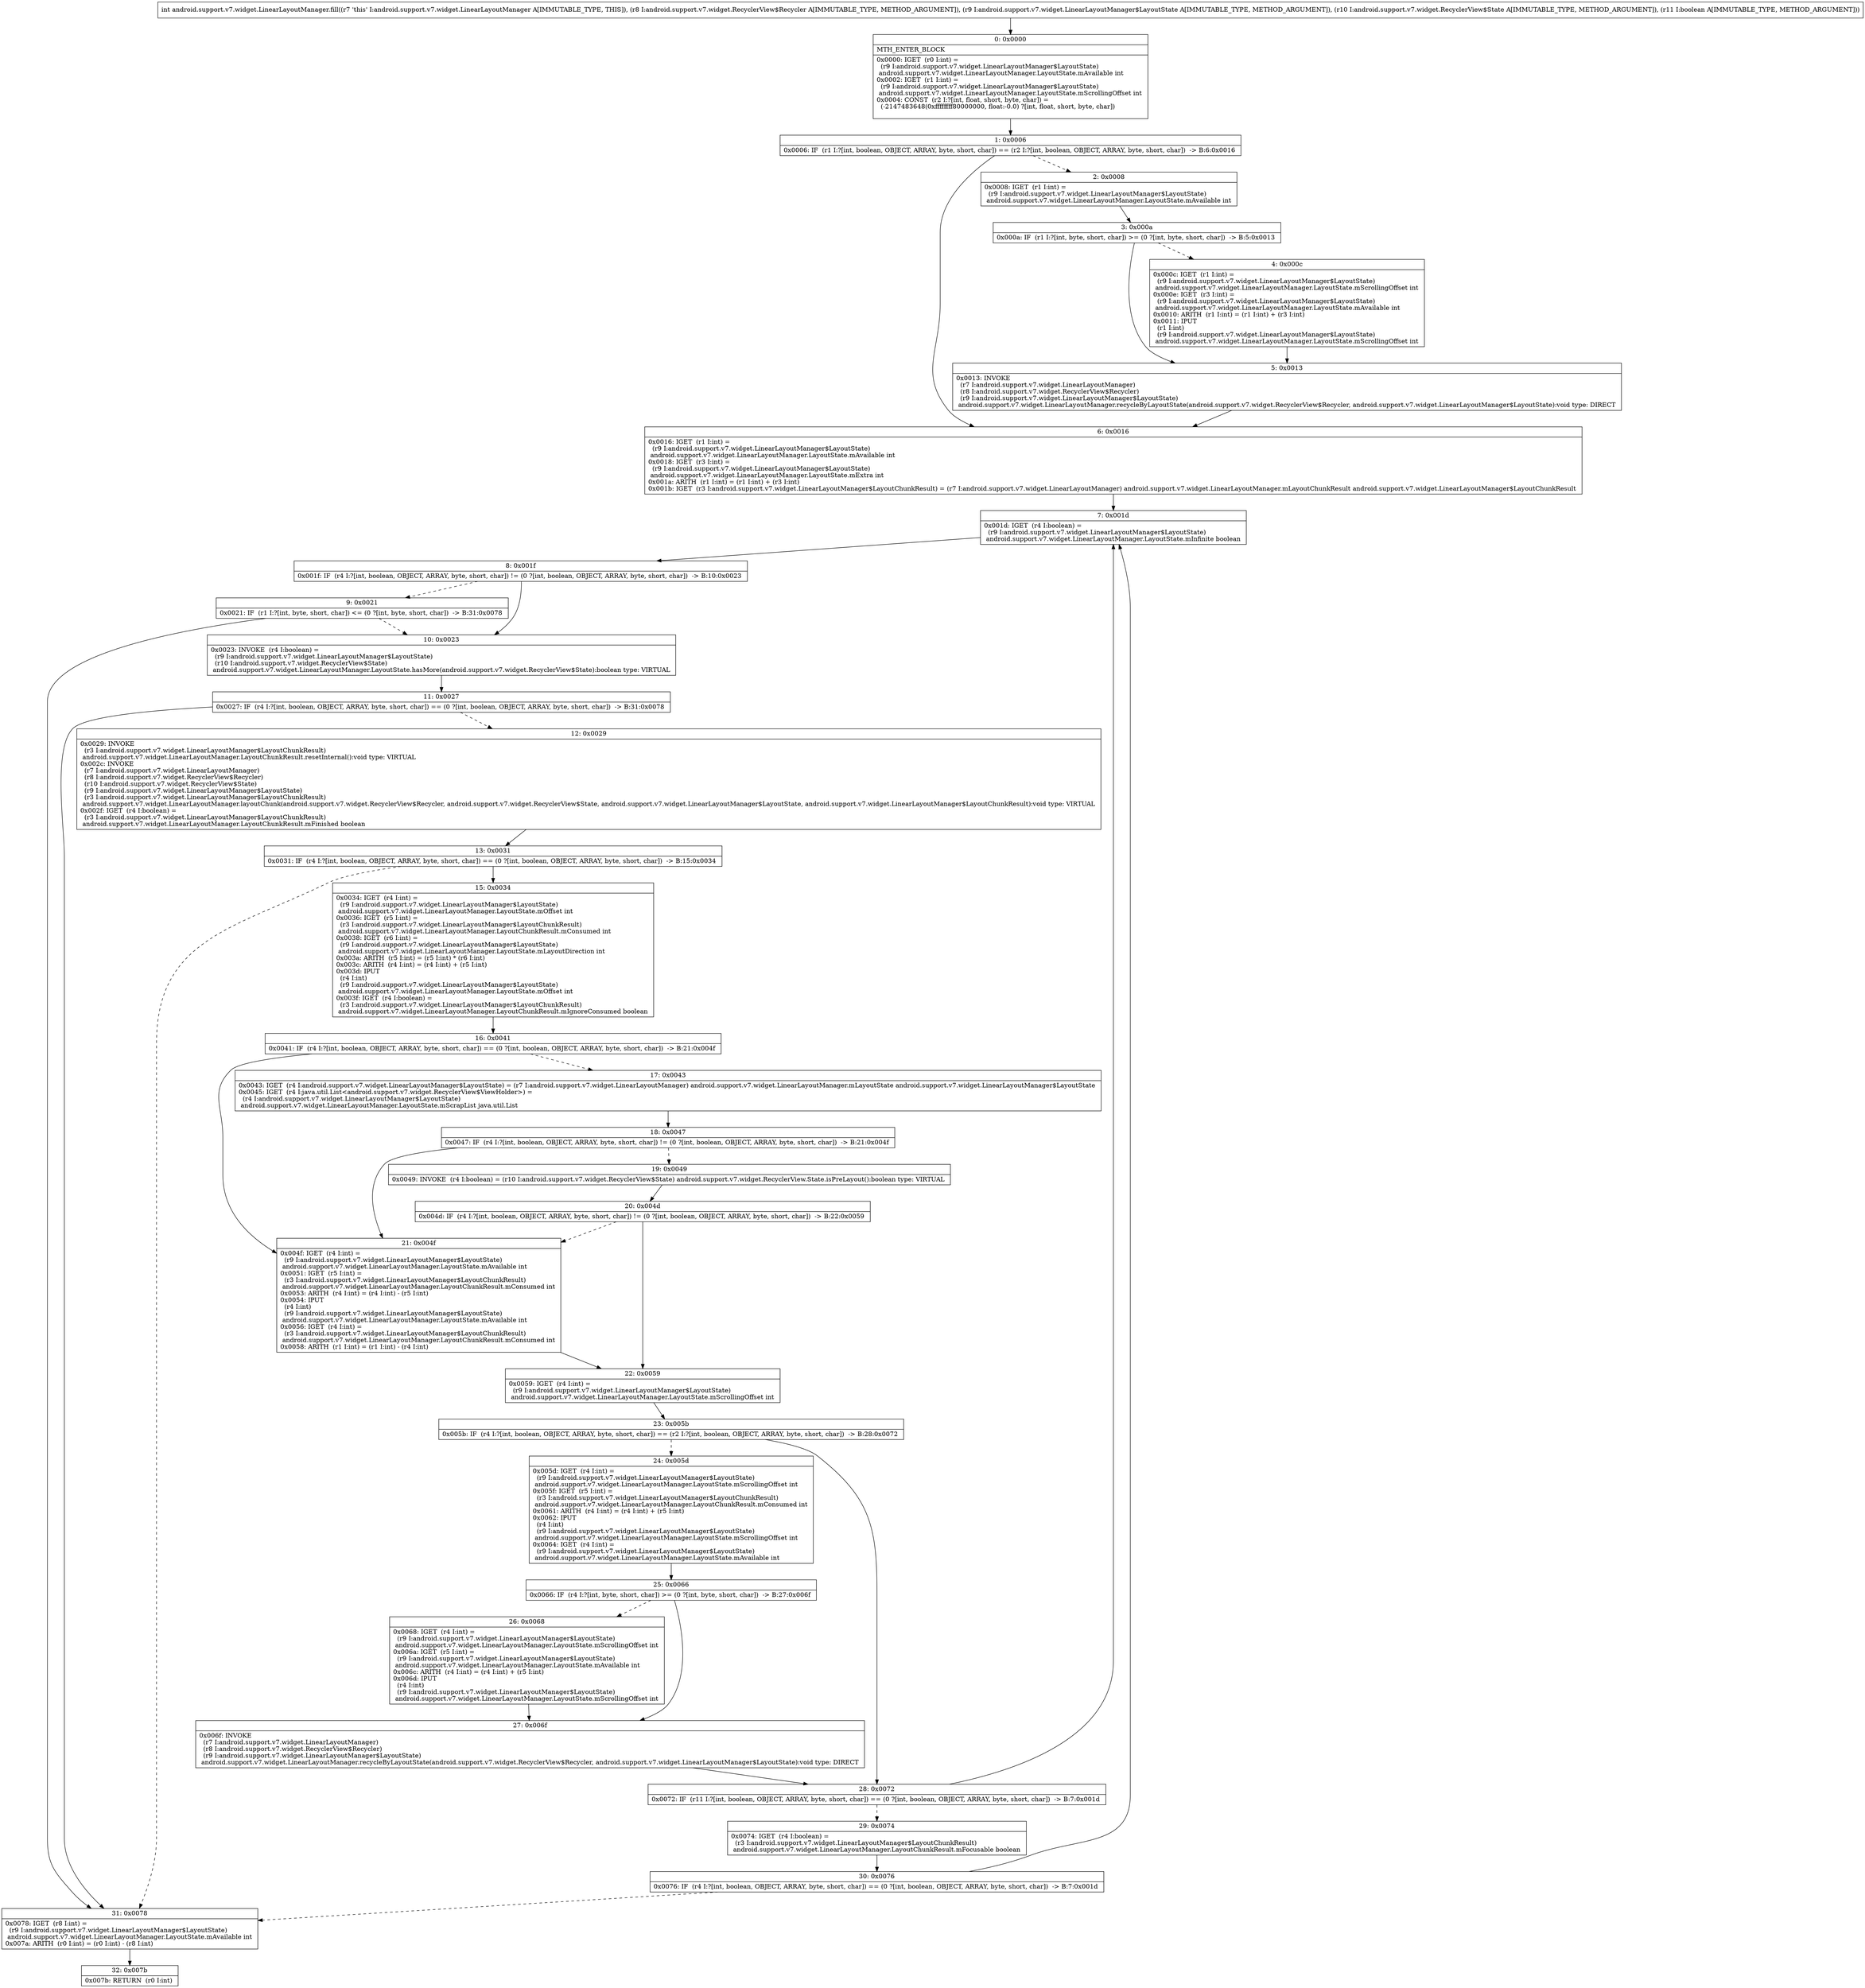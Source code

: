 digraph "CFG forandroid.support.v7.widget.LinearLayoutManager.fill(Landroid\/support\/v7\/widget\/RecyclerView$Recycler;Landroid\/support\/v7\/widget\/LinearLayoutManager$LayoutState;Landroid\/support\/v7\/widget\/RecyclerView$State;Z)I" {
Node_0 [shape=record,label="{0\:\ 0x0000|MTH_ENTER_BLOCK\l|0x0000: IGET  (r0 I:int) = \l  (r9 I:android.support.v7.widget.LinearLayoutManager$LayoutState)\l android.support.v7.widget.LinearLayoutManager.LayoutState.mAvailable int \l0x0002: IGET  (r1 I:int) = \l  (r9 I:android.support.v7.widget.LinearLayoutManager$LayoutState)\l android.support.v7.widget.LinearLayoutManager.LayoutState.mScrollingOffset int \l0x0004: CONST  (r2 I:?[int, float, short, byte, char]) = \l  (\-2147483648(0xffffffff80000000, float:\-0.0) ?[int, float, short, byte, char])\l \l}"];
Node_1 [shape=record,label="{1\:\ 0x0006|0x0006: IF  (r1 I:?[int, boolean, OBJECT, ARRAY, byte, short, char]) == (r2 I:?[int, boolean, OBJECT, ARRAY, byte, short, char])  \-\> B:6:0x0016 \l}"];
Node_2 [shape=record,label="{2\:\ 0x0008|0x0008: IGET  (r1 I:int) = \l  (r9 I:android.support.v7.widget.LinearLayoutManager$LayoutState)\l android.support.v7.widget.LinearLayoutManager.LayoutState.mAvailable int \l}"];
Node_3 [shape=record,label="{3\:\ 0x000a|0x000a: IF  (r1 I:?[int, byte, short, char]) \>= (0 ?[int, byte, short, char])  \-\> B:5:0x0013 \l}"];
Node_4 [shape=record,label="{4\:\ 0x000c|0x000c: IGET  (r1 I:int) = \l  (r9 I:android.support.v7.widget.LinearLayoutManager$LayoutState)\l android.support.v7.widget.LinearLayoutManager.LayoutState.mScrollingOffset int \l0x000e: IGET  (r3 I:int) = \l  (r9 I:android.support.v7.widget.LinearLayoutManager$LayoutState)\l android.support.v7.widget.LinearLayoutManager.LayoutState.mAvailable int \l0x0010: ARITH  (r1 I:int) = (r1 I:int) + (r3 I:int) \l0x0011: IPUT  \l  (r1 I:int)\l  (r9 I:android.support.v7.widget.LinearLayoutManager$LayoutState)\l android.support.v7.widget.LinearLayoutManager.LayoutState.mScrollingOffset int \l}"];
Node_5 [shape=record,label="{5\:\ 0x0013|0x0013: INVOKE  \l  (r7 I:android.support.v7.widget.LinearLayoutManager)\l  (r8 I:android.support.v7.widget.RecyclerView$Recycler)\l  (r9 I:android.support.v7.widget.LinearLayoutManager$LayoutState)\l android.support.v7.widget.LinearLayoutManager.recycleByLayoutState(android.support.v7.widget.RecyclerView$Recycler, android.support.v7.widget.LinearLayoutManager$LayoutState):void type: DIRECT \l}"];
Node_6 [shape=record,label="{6\:\ 0x0016|0x0016: IGET  (r1 I:int) = \l  (r9 I:android.support.v7.widget.LinearLayoutManager$LayoutState)\l android.support.v7.widget.LinearLayoutManager.LayoutState.mAvailable int \l0x0018: IGET  (r3 I:int) = \l  (r9 I:android.support.v7.widget.LinearLayoutManager$LayoutState)\l android.support.v7.widget.LinearLayoutManager.LayoutState.mExtra int \l0x001a: ARITH  (r1 I:int) = (r1 I:int) + (r3 I:int) \l0x001b: IGET  (r3 I:android.support.v7.widget.LinearLayoutManager$LayoutChunkResult) = (r7 I:android.support.v7.widget.LinearLayoutManager) android.support.v7.widget.LinearLayoutManager.mLayoutChunkResult android.support.v7.widget.LinearLayoutManager$LayoutChunkResult \l}"];
Node_7 [shape=record,label="{7\:\ 0x001d|0x001d: IGET  (r4 I:boolean) = \l  (r9 I:android.support.v7.widget.LinearLayoutManager$LayoutState)\l android.support.v7.widget.LinearLayoutManager.LayoutState.mInfinite boolean \l}"];
Node_8 [shape=record,label="{8\:\ 0x001f|0x001f: IF  (r4 I:?[int, boolean, OBJECT, ARRAY, byte, short, char]) != (0 ?[int, boolean, OBJECT, ARRAY, byte, short, char])  \-\> B:10:0x0023 \l}"];
Node_9 [shape=record,label="{9\:\ 0x0021|0x0021: IF  (r1 I:?[int, byte, short, char]) \<= (0 ?[int, byte, short, char])  \-\> B:31:0x0078 \l}"];
Node_10 [shape=record,label="{10\:\ 0x0023|0x0023: INVOKE  (r4 I:boolean) = \l  (r9 I:android.support.v7.widget.LinearLayoutManager$LayoutState)\l  (r10 I:android.support.v7.widget.RecyclerView$State)\l android.support.v7.widget.LinearLayoutManager.LayoutState.hasMore(android.support.v7.widget.RecyclerView$State):boolean type: VIRTUAL \l}"];
Node_11 [shape=record,label="{11\:\ 0x0027|0x0027: IF  (r4 I:?[int, boolean, OBJECT, ARRAY, byte, short, char]) == (0 ?[int, boolean, OBJECT, ARRAY, byte, short, char])  \-\> B:31:0x0078 \l}"];
Node_12 [shape=record,label="{12\:\ 0x0029|0x0029: INVOKE  \l  (r3 I:android.support.v7.widget.LinearLayoutManager$LayoutChunkResult)\l android.support.v7.widget.LinearLayoutManager.LayoutChunkResult.resetInternal():void type: VIRTUAL \l0x002c: INVOKE  \l  (r7 I:android.support.v7.widget.LinearLayoutManager)\l  (r8 I:android.support.v7.widget.RecyclerView$Recycler)\l  (r10 I:android.support.v7.widget.RecyclerView$State)\l  (r9 I:android.support.v7.widget.LinearLayoutManager$LayoutState)\l  (r3 I:android.support.v7.widget.LinearLayoutManager$LayoutChunkResult)\l android.support.v7.widget.LinearLayoutManager.layoutChunk(android.support.v7.widget.RecyclerView$Recycler, android.support.v7.widget.RecyclerView$State, android.support.v7.widget.LinearLayoutManager$LayoutState, android.support.v7.widget.LinearLayoutManager$LayoutChunkResult):void type: VIRTUAL \l0x002f: IGET  (r4 I:boolean) = \l  (r3 I:android.support.v7.widget.LinearLayoutManager$LayoutChunkResult)\l android.support.v7.widget.LinearLayoutManager.LayoutChunkResult.mFinished boolean \l}"];
Node_13 [shape=record,label="{13\:\ 0x0031|0x0031: IF  (r4 I:?[int, boolean, OBJECT, ARRAY, byte, short, char]) == (0 ?[int, boolean, OBJECT, ARRAY, byte, short, char])  \-\> B:15:0x0034 \l}"];
Node_15 [shape=record,label="{15\:\ 0x0034|0x0034: IGET  (r4 I:int) = \l  (r9 I:android.support.v7.widget.LinearLayoutManager$LayoutState)\l android.support.v7.widget.LinearLayoutManager.LayoutState.mOffset int \l0x0036: IGET  (r5 I:int) = \l  (r3 I:android.support.v7.widget.LinearLayoutManager$LayoutChunkResult)\l android.support.v7.widget.LinearLayoutManager.LayoutChunkResult.mConsumed int \l0x0038: IGET  (r6 I:int) = \l  (r9 I:android.support.v7.widget.LinearLayoutManager$LayoutState)\l android.support.v7.widget.LinearLayoutManager.LayoutState.mLayoutDirection int \l0x003a: ARITH  (r5 I:int) = (r5 I:int) * (r6 I:int) \l0x003c: ARITH  (r4 I:int) = (r4 I:int) + (r5 I:int) \l0x003d: IPUT  \l  (r4 I:int)\l  (r9 I:android.support.v7.widget.LinearLayoutManager$LayoutState)\l android.support.v7.widget.LinearLayoutManager.LayoutState.mOffset int \l0x003f: IGET  (r4 I:boolean) = \l  (r3 I:android.support.v7.widget.LinearLayoutManager$LayoutChunkResult)\l android.support.v7.widget.LinearLayoutManager.LayoutChunkResult.mIgnoreConsumed boolean \l}"];
Node_16 [shape=record,label="{16\:\ 0x0041|0x0041: IF  (r4 I:?[int, boolean, OBJECT, ARRAY, byte, short, char]) == (0 ?[int, boolean, OBJECT, ARRAY, byte, short, char])  \-\> B:21:0x004f \l}"];
Node_17 [shape=record,label="{17\:\ 0x0043|0x0043: IGET  (r4 I:android.support.v7.widget.LinearLayoutManager$LayoutState) = (r7 I:android.support.v7.widget.LinearLayoutManager) android.support.v7.widget.LinearLayoutManager.mLayoutState android.support.v7.widget.LinearLayoutManager$LayoutState \l0x0045: IGET  (r4 I:java.util.List\<android.support.v7.widget.RecyclerView$ViewHolder\>) = \l  (r4 I:android.support.v7.widget.LinearLayoutManager$LayoutState)\l android.support.v7.widget.LinearLayoutManager.LayoutState.mScrapList java.util.List \l}"];
Node_18 [shape=record,label="{18\:\ 0x0047|0x0047: IF  (r4 I:?[int, boolean, OBJECT, ARRAY, byte, short, char]) != (0 ?[int, boolean, OBJECT, ARRAY, byte, short, char])  \-\> B:21:0x004f \l}"];
Node_19 [shape=record,label="{19\:\ 0x0049|0x0049: INVOKE  (r4 I:boolean) = (r10 I:android.support.v7.widget.RecyclerView$State) android.support.v7.widget.RecyclerView.State.isPreLayout():boolean type: VIRTUAL \l}"];
Node_20 [shape=record,label="{20\:\ 0x004d|0x004d: IF  (r4 I:?[int, boolean, OBJECT, ARRAY, byte, short, char]) != (0 ?[int, boolean, OBJECT, ARRAY, byte, short, char])  \-\> B:22:0x0059 \l}"];
Node_21 [shape=record,label="{21\:\ 0x004f|0x004f: IGET  (r4 I:int) = \l  (r9 I:android.support.v7.widget.LinearLayoutManager$LayoutState)\l android.support.v7.widget.LinearLayoutManager.LayoutState.mAvailable int \l0x0051: IGET  (r5 I:int) = \l  (r3 I:android.support.v7.widget.LinearLayoutManager$LayoutChunkResult)\l android.support.v7.widget.LinearLayoutManager.LayoutChunkResult.mConsumed int \l0x0053: ARITH  (r4 I:int) = (r4 I:int) \- (r5 I:int) \l0x0054: IPUT  \l  (r4 I:int)\l  (r9 I:android.support.v7.widget.LinearLayoutManager$LayoutState)\l android.support.v7.widget.LinearLayoutManager.LayoutState.mAvailable int \l0x0056: IGET  (r4 I:int) = \l  (r3 I:android.support.v7.widget.LinearLayoutManager$LayoutChunkResult)\l android.support.v7.widget.LinearLayoutManager.LayoutChunkResult.mConsumed int \l0x0058: ARITH  (r1 I:int) = (r1 I:int) \- (r4 I:int) \l}"];
Node_22 [shape=record,label="{22\:\ 0x0059|0x0059: IGET  (r4 I:int) = \l  (r9 I:android.support.v7.widget.LinearLayoutManager$LayoutState)\l android.support.v7.widget.LinearLayoutManager.LayoutState.mScrollingOffset int \l}"];
Node_23 [shape=record,label="{23\:\ 0x005b|0x005b: IF  (r4 I:?[int, boolean, OBJECT, ARRAY, byte, short, char]) == (r2 I:?[int, boolean, OBJECT, ARRAY, byte, short, char])  \-\> B:28:0x0072 \l}"];
Node_24 [shape=record,label="{24\:\ 0x005d|0x005d: IGET  (r4 I:int) = \l  (r9 I:android.support.v7.widget.LinearLayoutManager$LayoutState)\l android.support.v7.widget.LinearLayoutManager.LayoutState.mScrollingOffset int \l0x005f: IGET  (r5 I:int) = \l  (r3 I:android.support.v7.widget.LinearLayoutManager$LayoutChunkResult)\l android.support.v7.widget.LinearLayoutManager.LayoutChunkResult.mConsumed int \l0x0061: ARITH  (r4 I:int) = (r4 I:int) + (r5 I:int) \l0x0062: IPUT  \l  (r4 I:int)\l  (r9 I:android.support.v7.widget.LinearLayoutManager$LayoutState)\l android.support.v7.widget.LinearLayoutManager.LayoutState.mScrollingOffset int \l0x0064: IGET  (r4 I:int) = \l  (r9 I:android.support.v7.widget.LinearLayoutManager$LayoutState)\l android.support.v7.widget.LinearLayoutManager.LayoutState.mAvailable int \l}"];
Node_25 [shape=record,label="{25\:\ 0x0066|0x0066: IF  (r4 I:?[int, byte, short, char]) \>= (0 ?[int, byte, short, char])  \-\> B:27:0x006f \l}"];
Node_26 [shape=record,label="{26\:\ 0x0068|0x0068: IGET  (r4 I:int) = \l  (r9 I:android.support.v7.widget.LinearLayoutManager$LayoutState)\l android.support.v7.widget.LinearLayoutManager.LayoutState.mScrollingOffset int \l0x006a: IGET  (r5 I:int) = \l  (r9 I:android.support.v7.widget.LinearLayoutManager$LayoutState)\l android.support.v7.widget.LinearLayoutManager.LayoutState.mAvailable int \l0x006c: ARITH  (r4 I:int) = (r4 I:int) + (r5 I:int) \l0x006d: IPUT  \l  (r4 I:int)\l  (r9 I:android.support.v7.widget.LinearLayoutManager$LayoutState)\l android.support.v7.widget.LinearLayoutManager.LayoutState.mScrollingOffset int \l}"];
Node_27 [shape=record,label="{27\:\ 0x006f|0x006f: INVOKE  \l  (r7 I:android.support.v7.widget.LinearLayoutManager)\l  (r8 I:android.support.v7.widget.RecyclerView$Recycler)\l  (r9 I:android.support.v7.widget.LinearLayoutManager$LayoutState)\l android.support.v7.widget.LinearLayoutManager.recycleByLayoutState(android.support.v7.widget.RecyclerView$Recycler, android.support.v7.widget.LinearLayoutManager$LayoutState):void type: DIRECT \l}"];
Node_28 [shape=record,label="{28\:\ 0x0072|0x0072: IF  (r11 I:?[int, boolean, OBJECT, ARRAY, byte, short, char]) == (0 ?[int, boolean, OBJECT, ARRAY, byte, short, char])  \-\> B:7:0x001d \l}"];
Node_29 [shape=record,label="{29\:\ 0x0074|0x0074: IGET  (r4 I:boolean) = \l  (r3 I:android.support.v7.widget.LinearLayoutManager$LayoutChunkResult)\l android.support.v7.widget.LinearLayoutManager.LayoutChunkResult.mFocusable boolean \l}"];
Node_30 [shape=record,label="{30\:\ 0x0076|0x0076: IF  (r4 I:?[int, boolean, OBJECT, ARRAY, byte, short, char]) == (0 ?[int, boolean, OBJECT, ARRAY, byte, short, char])  \-\> B:7:0x001d \l}"];
Node_31 [shape=record,label="{31\:\ 0x0078|0x0078: IGET  (r8 I:int) = \l  (r9 I:android.support.v7.widget.LinearLayoutManager$LayoutState)\l android.support.v7.widget.LinearLayoutManager.LayoutState.mAvailable int \l0x007a: ARITH  (r0 I:int) = (r0 I:int) \- (r8 I:int) \l}"];
Node_32 [shape=record,label="{32\:\ 0x007b|0x007b: RETURN  (r0 I:int) \l}"];
MethodNode[shape=record,label="{int android.support.v7.widget.LinearLayoutManager.fill((r7 'this' I:android.support.v7.widget.LinearLayoutManager A[IMMUTABLE_TYPE, THIS]), (r8 I:android.support.v7.widget.RecyclerView$Recycler A[IMMUTABLE_TYPE, METHOD_ARGUMENT]), (r9 I:android.support.v7.widget.LinearLayoutManager$LayoutState A[IMMUTABLE_TYPE, METHOD_ARGUMENT]), (r10 I:android.support.v7.widget.RecyclerView$State A[IMMUTABLE_TYPE, METHOD_ARGUMENT]), (r11 I:boolean A[IMMUTABLE_TYPE, METHOD_ARGUMENT])) }"];
MethodNode -> Node_0;
Node_0 -> Node_1;
Node_1 -> Node_2[style=dashed];
Node_1 -> Node_6;
Node_2 -> Node_3;
Node_3 -> Node_4[style=dashed];
Node_3 -> Node_5;
Node_4 -> Node_5;
Node_5 -> Node_6;
Node_6 -> Node_7;
Node_7 -> Node_8;
Node_8 -> Node_9[style=dashed];
Node_8 -> Node_10;
Node_9 -> Node_10[style=dashed];
Node_9 -> Node_31;
Node_10 -> Node_11;
Node_11 -> Node_12[style=dashed];
Node_11 -> Node_31;
Node_12 -> Node_13;
Node_13 -> Node_15;
Node_13 -> Node_31[style=dashed];
Node_15 -> Node_16;
Node_16 -> Node_17[style=dashed];
Node_16 -> Node_21;
Node_17 -> Node_18;
Node_18 -> Node_19[style=dashed];
Node_18 -> Node_21;
Node_19 -> Node_20;
Node_20 -> Node_21[style=dashed];
Node_20 -> Node_22;
Node_21 -> Node_22;
Node_22 -> Node_23;
Node_23 -> Node_24[style=dashed];
Node_23 -> Node_28;
Node_24 -> Node_25;
Node_25 -> Node_26[style=dashed];
Node_25 -> Node_27;
Node_26 -> Node_27;
Node_27 -> Node_28;
Node_28 -> Node_7;
Node_28 -> Node_29[style=dashed];
Node_29 -> Node_30;
Node_30 -> Node_7;
Node_30 -> Node_31[style=dashed];
Node_31 -> Node_32;
}

